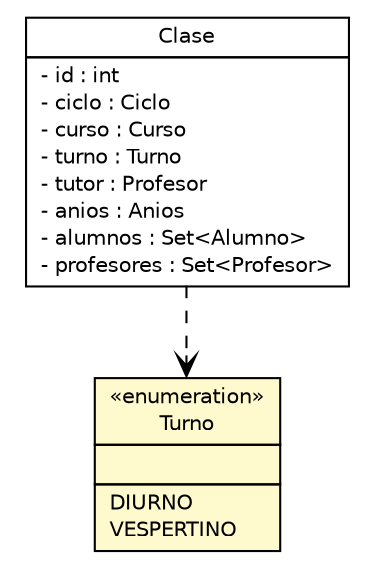 #!/usr/local/bin/dot
#
# Class diagram 
# Generated by UMLGraph version 5.1 (http://www.umlgraph.org/)
#

digraph G {
	edge [fontname="Helvetica",fontsize=10,labelfontname="Helvetica",labelfontsize=10];
	node [fontname="Helvetica",fontsize=10,shape=plaintext];
	nodesep=0.25;
	ranksep=0.5;
	// curso.java.app.clase.pojos.Turno
	c42 [label=<<table title="curso.java.app.clase.pojos.Turno" border="0" cellborder="1" cellspacing="0" cellpadding="2" port="p" bgcolor="lemonChiffon" href="./Turno.html">
		<tr><td><table border="0" cellspacing="0" cellpadding="1">
<tr><td align="center" balign="center"> &#171;enumeration&#187; </td></tr>
<tr><td align="center" balign="center"> Turno </td></tr>
		</table></td></tr>
		<tr><td><table border="0" cellspacing="0" cellpadding="1">
<tr><td align="left" balign="left">  </td></tr>
		</table></td></tr>
		<tr><td><table border="0" cellspacing="0" cellpadding="1">
<tr><td align="left" balign="left"> DIURNO </td></tr>
<tr><td align="left" balign="left"> VESPERTINO </td></tr>
		</table></td></tr>
		</table>>, fontname="Helvetica", fontcolor="black", fontsize=10.0];
	// curso.java.app.clase.pojos.Clase
	c46 [label=<<table title="curso.java.app.clase.pojos.Clase" border="0" cellborder="1" cellspacing="0" cellpadding="2" port="p" href="./Clase.html">
		<tr><td><table border="0" cellspacing="0" cellpadding="1">
<tr><td align="center" balign="center"> Clase </td></tr>
		</table></td></tr>
		<tr><td><table border="0" cellspacing="0" cellpadding="1">
<tr><td align="left" balign="left"> - id : int </td></tr>
<tr><td align="left" balign="left"> - ciclo : Ciclo </td></tr>
<tr><td align="left" balign="left"> - curso : Curso </td></tr>
<tr><td align="left" balign="left"> - turno : Turno </td></tr>
<tr><td align="left" balign="left"> - tutor : Profesor </td></tr>
<tr><td align="left" balign="left"> - anios : Anios </td></tr>
<tr><td align="left" balign="left"> - alumnos : Set&lt;Alumno&gt; </td></tr>
<tr><td align="left" balign="left"> - profesores : Set&lt;Profesor&gt; </td></tr>
		</table></td></tr>
		</table>>, fontname="Helvetica", fontcolor="black", fontsize=10.0];
	// curso.java.app.clase.pojos.Clase DEPEND curso.java.app.clase.pojos.Turno
	c46:p -> c42:p [taillabel="", label="", headlabel="", fontname="Helvetica", fontcolor="black", fontsize=10.0, color="black", arrowhead=open, style=dashed];
}

